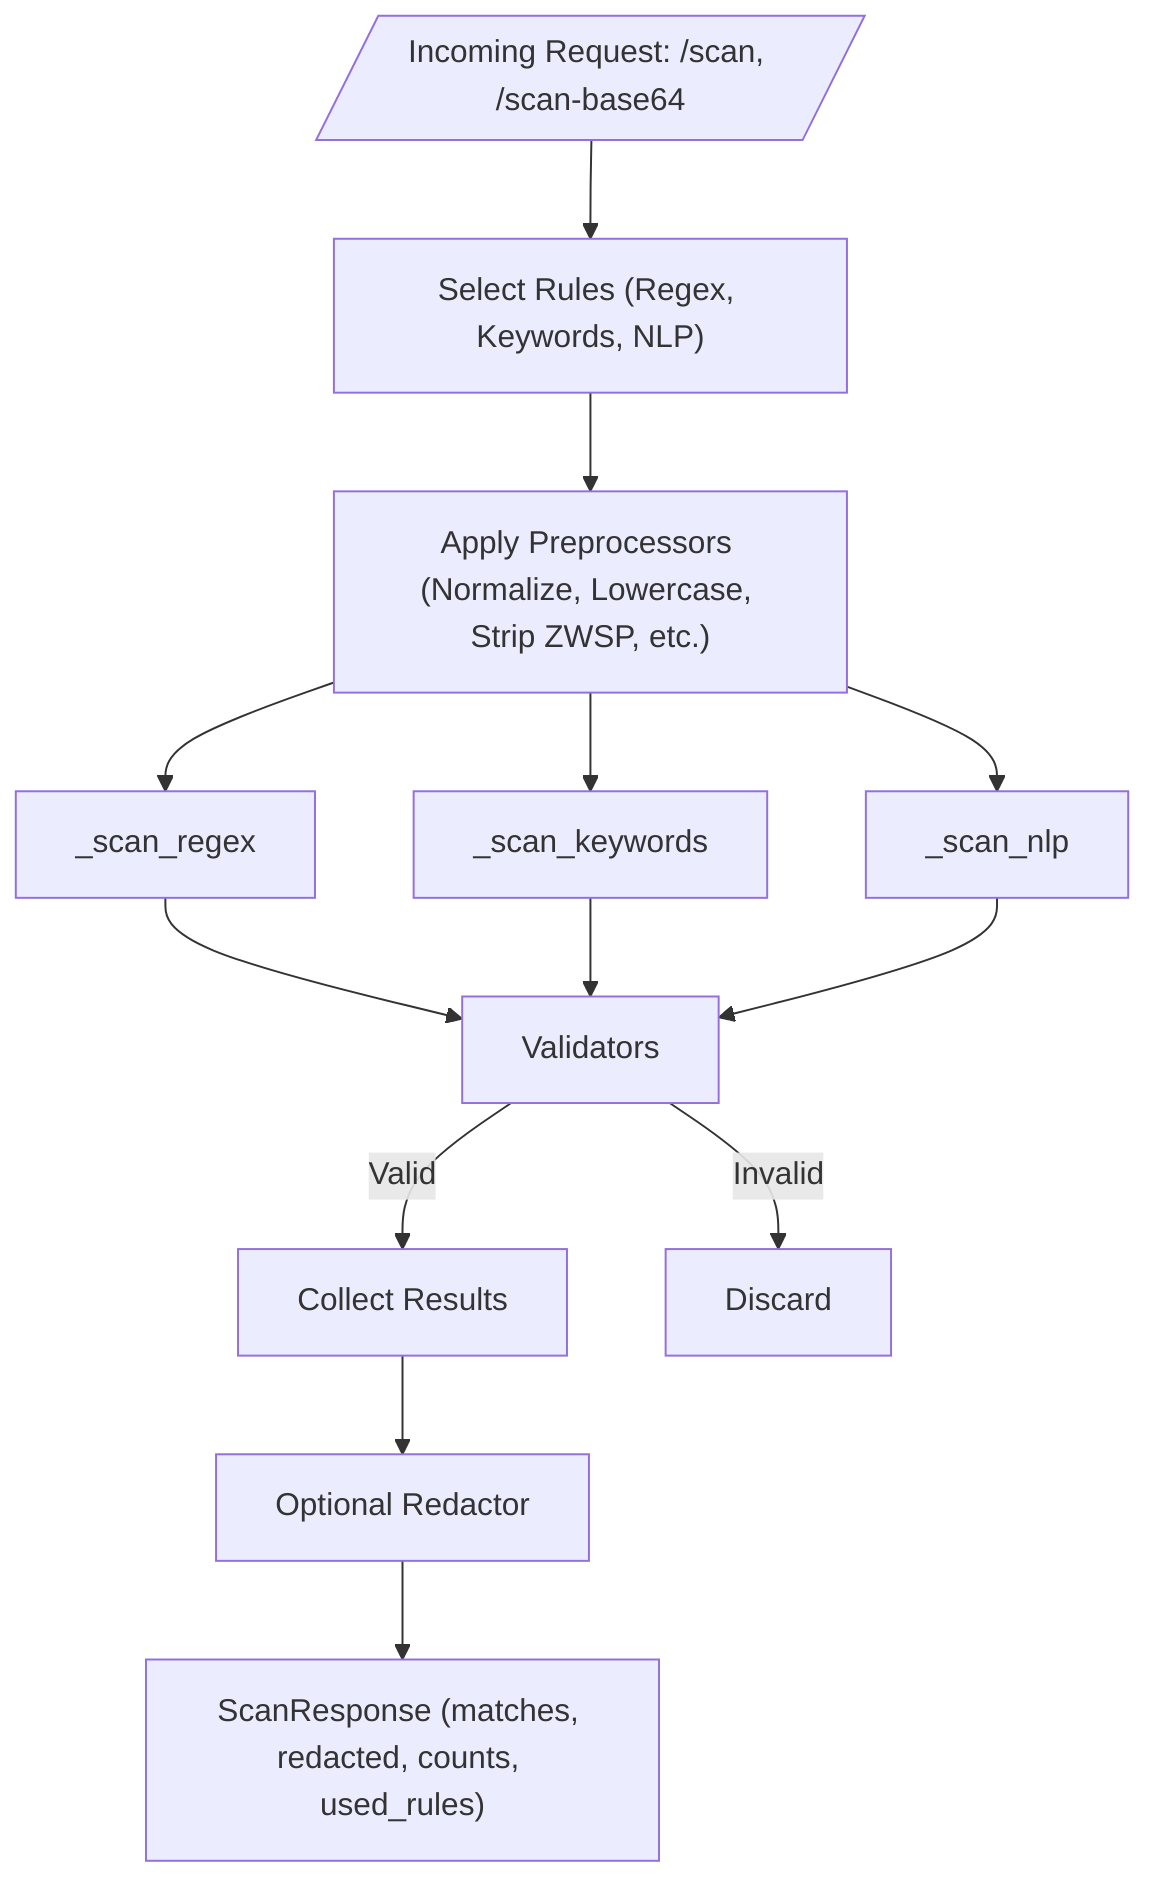 flowchart TD
    A1[/"Incoming Request: /scan, /scan-base64"/]

    %% Rule selection
    A1 --> B1["Select Rules (Regex, Keywords, NLP)"]

    %% Preprocessing
    B1 --> P1["Apply Preprocessors (Normalize, Lowercase, Strip ZWSP, etc.)"]

    %% Scanners
    P1 --> S2[_scan_regex]
    P1 --> S3[_scan_keywords]
    P1 --> S4[_scan_nlp]

    %% Validators
    S2 --> V1[Validators]
    S3 --> V1
    S4 --> V1

    %% Validation filter
    V1 -->|Valid| R1[Collect Results]
    V1 -->|Invalid| D1[Discard]

    %% Optional Redaction
    R1 --> Red[Optional Redactor]

    %% Final Response
    Red --> Out1["ScanResponse (matches, redacted, counts, used_rules)"]